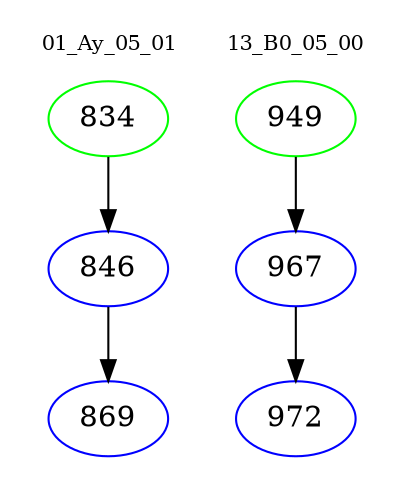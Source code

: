 digraph{
subgraph cluster_0 {
color = white
label = "01_Ay_05_01";
fontsize=10;
T0_834 [label="834", color="green"]
T0_834 -> T0_846 [color="black"]
T0_846 [label="846", color="blue"]
T0_846 -> T0_869 [color="black"]
T0_869 [label="869", color="blue"]
}
subgraph cluster_1 {
color = white
label = "13_B0_05_00";
fontsize=10;
T1_949 [label="949", color="green"]
T1_949 -> T1_967 [color="black"]
T1_967 [label="967", color="blue"]
T1_967 -> T1_972 [color="black"]
T1_972 [label="972", color="blue"]
}
}
